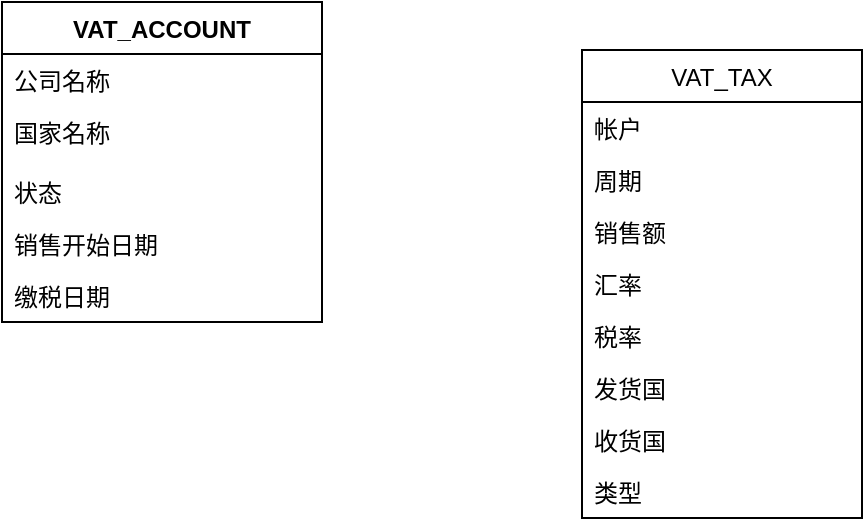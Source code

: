 <mxfile version="13.6.6" type="github">
  <diagram id="ZFhZQgNmcmeiBELyq5Xt" name="第 1 页">
    <mxGraphModel dx="786" dy="564" grid="1" gridSize="10" guides="1" tooltips="1" connect="1" arrows="1" fold="1" page="1" pageScale="1" pageWidth="827" pageHeight="1169" math="0" shadow="0">
      <root>
        <mxCell id="0" />
        <mxCell id="1" parent="0" />
        <mxCell id="pacg2PiQQ62NhaGQcg55-1" value="VAT_ACCOUNT" style="swimlane;fontStyle=1;align=center;verticalAlign=top;childLayout=stackLayout;horizontal=1;startSize=26;horizontalStack=0;resizeParent=1;resizeParentMax=0;resizeLast=0;collapsible=1;marginBottom=0;" vertex="1" parent="1">
          <mxGeometry x="10" y="10" width="160" height="160" as="geometry" />
        </mxCell>
        <mxCell id="pacg2PiQQ62NhaGQcg55-2" value="公司名称" style="text;strokeColor=none;fillColor=none;align=left;verticalAlign=top;spacingLeft=4;spacingRight=4;overflow=hidden;rotatable=0;points=[[0,0.5],[1,0.5]];portConstraint=eastwest;" vertex="1" parent="pacg2PiQQ62NhaGQcg55-1">
          <mxGeometry y="26" width="160" height="26" as="geometry" />
        </mxCell>
        <mxCell id="pacg2PiQQ62NhaGQcg55-4" value="国家名称" style="text;strokeColor=none;fillColor=none;align=left;verticalAlign=top;spacingLeft=4;spacingRight=4;overflow=hidden;rotatable=0;points=[[0,0.5],[1,0.5]];portConstraint=eastwest;" vertex="1" parent="pacg2PiQQ62NhaGQcg55-1">
          <mxGeometry y="52" width="160" height="30" as="geometry" />
        </mxCell>
        <mxCell id="pacg2PiQQ62NhaGQcg55-5" value="状态" style="text;strokeColor=none;fillColor=none;align=left;verticalAlign=top;spacingLeft=4;spacingRight=4;overflow=hidden;rotatable=0;points=[[0,0.5],[1,0.5]];portConstraint=eastwest;" vertex="1" parent="pacg2PiQQ62NhaGQcg55-1">
          <mxGeometry y="82" width="160" height="26" as="geometry" />
        </mxCell>
        <mxCell id="pacg2PiQQ62NhaGQcg55-7" value="销售开始日期" style="text;strokeColor=none;fillColor=none;align=left;verticalAlign=top;spacingLeft=4;spacingRight=4;overflow=hidden;rotatable=0;points=[[0,0.5],[1,0.5]];portConstraint=eastwest;" vertex="1" parent="pacg2PiQQ62NhaGQcg55-1">
          <mxGeometry y="108" width="160" height="26" as="geometry" />
        </mxCell>
        <mxCell id="pacg2PiQQ62NhaGQcg55-12" value="缴税日期&#xa;" style="text;strokeColor=none;fillColor=none;align=left;verticalAlign=top;spacingLeft=4;spacingRight=4;overflow=hidden;rotatable=0;points=[[0,0.5],[1,0.5]];portConstraint=eastwest;" vertex="1" parent="pacg2PiQQ62NhaGQcg55-1">
          <mxGeometry y="134" width="160" height="26" as="geometry" />
        </mxCell>
        <mxCell id="pacg2PiQQ62NhaGQcg55-8" value="VAT_TAX" style="swimlane;fontStyle=0;childLayout=stackLayout;horizontal=1;startSize=26;fillColor=none;horizontalStack=0;resizeParent=1;resizeParentMax=0;resizeLast=0;collapsible=1;marginBottom=0;" vertex="1" parent="1">
          <mxGeometry x="300" y="34" width="140" height="234" as="geometry" />
        </mxCell>
        <mxCell id="pacg2PiQQ62NhaGQcg55-16" value="帐户" style="text;strokeColor=none;fillColor=none;align=left;verticalAlign=top;spacingLeft=4;spacingRight=4;overflow=hidden;rotatable=0;points=[[0,0.5],[1,0.5]];portConstraint=eastwest;" vertex="1" parent="pacg2PiQQ62NhaGQcg55-8">
          <mxGeometry y="26" width="140" height="26" as="geometry" />
        </mxCell>
        <mxCell id="pacg2PiQQ62NhaGQcg55-9" value="周期" style="text;strokeColor=none;fillColor=none;align=left;verticalAlign=top;spacingLeft=4;spacingRight=4;overflow=hidden;rotatable=0;points=[[0,0.5],[1,0.5]];portConstraint=eastwest;" vertex="1" parent="pacg2PiQQ62NhaGQcg55-8">
          <mxGeometry y="52" width="140" height="26" as="geometry" />
        </mxCell>
        <mxCell id="pacg2PiQQ62NhaGQcg55-10" value="销售额" style="text;strokeColor=none;fillColor=none;align=left;verticalAlign=top;spacingLeft=4;spacingRight=4;overflow=hidden;rotatable=0;points=[[0,0.5],[1,0.5]];portConstraint=eastwest;" vertex="1" parent="pacg2PiQQ62NhaGQcg55-8">
          <mxGeometry y="78" width="140" height="26" as="geometry" />
        </mxCell>
        <mxCell id="pacg2PiQQ62NhaGQcg55-11" value="汇率" style="text;strokeColor=none;fillColor=none;align=left;verticalAlign=top;spacingLeft=4;spacingRight=4;overflow=hidden;rotatable=0;points=[[0,0.5],[1,0.5]];portConstraint=eastwest;" vertex="1" parent="pacg2PiQQ62NhaGQcg55-8">
          <mxGeometry y="104" width="140" height="26" as="geometry" />
        </mxCell>
        <mxCell id="pacg2PiQQ62NhaGQcg55-13" value="税率" style="text;strokeColor=none;fillColor=none;align=left;verticalAlign=top;spacingLeft=4;spacingRight=4;overflow=hidden;rotatable=0;points=[[0,0.5],[1,0.5]];portConstraint=eastwest;" vertex="1" parent="pacg2PiQQ62NhaGQcg55-8">
          <mxGeometry y="130" width="140" height="26" as="geometry" />
        </mxCell>
        <mxCell id="pacg2PiQQ62NhaGQcg55-14" value="发货国" style="text;strokeColor=none;fillColor=none;align=left;verticalAlign=top;spacingLeft=4;spacingRight=4;overflow=hidden;rotatable=0;points=[[0,0.5],[1,0.5]];portConstraint=eastwest;" vertex="1" parent="pacg2PiQQ62NhaGQcg55-8">
          <mxGeometry y="156" width="140" height="26" as="geometry" />
        </mxCell>
        <mxCell id="pacg2PiQQ62NhaGQcg55-15" value="收货国" style="text;strokeColor=none;fillColor=none;align=left;verticalAlign=top;spacingLeft=4;spacingRight=4;overflow=hidden;rotatable=0;points=[[0,0.5],[1,0.5]];portConstraint=eastwest;" vertex="1" parent="pacg2PiQQ62NhaGQcg55-8">
          <mxGeometry y="182" width="140" height="26" as="geometry" />
        </mxCell>
        <mxCell id="pacg2PiQQ62NhaGQcg55-17" value="类型" style="text;strokeColor=none;fillColor=none;align=left;verticalAlign=top;spacingLeft=4;spacingRight=4;overflow=hidden;rotatable=0;points=[[0,0.5],[1,0.5]];portConstraint=eastwest;" vertex="1" parent="pacg2PiQQ62NhaGQcg55-8">
          <mxGeometry y="208" width="140" height="26" as="geometry" />
        </mxCell>
      </root>
    </mxGraphModel>
  </diagram>
</mxfile>
